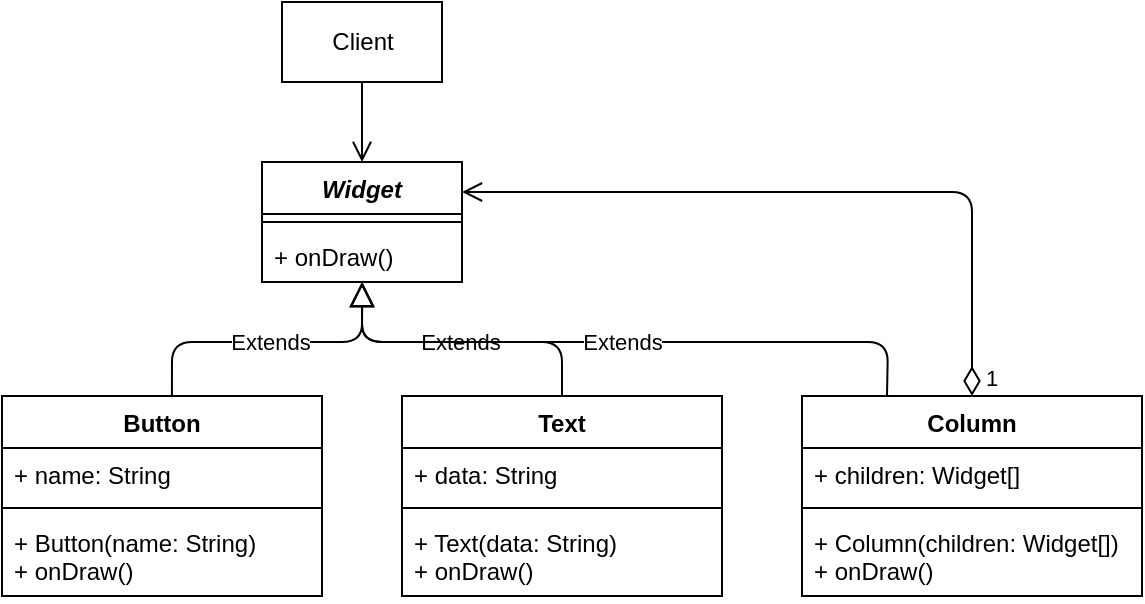 <mxfile version="14.6.13" type="device"><diagram id="5i3hP5S_06diLxTB2lTV" name="Страница 1"><mxGraphModel dx="1422" dy="822" grid="1" gridSize="10" guides="1" tooltips="1" connect="1" arrows="1" fold="1" page="1" pageScale="1" pageWidth="827" pageHeight="1169" math="0" shadow="0"><root><mxCell id="0"/><mxCell id="1" parent="0"/><mxCell id="AWLycH8JtDwvOI0LmtJs-1" value="Widget" style="swimlane;fontStyle=3;align=center;verticalAlign=top;childLayout=stackLayout;horizontal=1;startSize=26;horizontalStack=0;resizeParent=1;resizeParentMax=0;resizeLast=0;collapsible=1;marginBottom=0;" vertex="1" parent="1"><mxGeometry x="160" y="600" width="100" height="60" as="geometry"/></mxCell><mxCell id="AWLycH8JtDwvOI0LmtJs-3" value="" style="line;strokeWidth=1;fillColor=none;align=left;verticalAlign=middle;spacingTop=-1;spacingLeft=3;spacingRight=3;rotatable=0;labelPosition=right;points=[];portConstraint=eastwest;" vertex="1" parent="AWLycH8JtDwvOI0LmtJs-1"><mxGeometry y="26" width="100" height="8" as="geometry"/></mxCell><mxCell id="AWLycH8JtDwvOI0LmtJs-4" value="+ onDraw()" style="text;strokeColor=none;fillColor=none;align=left;verticalAlign=top;spacingLeft=4;spacingRight=4;overflow=hidden;rotatable=0;points=[[0,0.5],[1,0.5]];portConstraint=eastwest;" vertex="1" parent="AWLycH8JtDwvOI0LmtJs-1"><mxGeometry y="34" width="100" height="26" as="geometry"/></mxCell><mxCell id="AWLycH8JtDwvOI0LmtJs-5" value="Text" style="swimlane;fontStyle=1;align=center;verticalAlign=top;childLayout=stackLayout;horizontal=1;startSize=26;horizontalStack=0;resizeParent=1;resizeParentMax=0;resizeLast=0;collapsible=1;marginBottom=0;" vertex="1" parent="1"><mxGeometry x="230" y="717" width="160" height="100" as="geometry"/></mxCell><mxCell id="AWLycH8JtDwvOI0LmtJs-6" value="+ data: String" style="text;strokeColor=none;fillColor=none;align=left;verticalAlign=top;spacingLeft=4;spacingRight=4;overflow=hidden;rotatable=0;points=[[0,0.5],[1,0.5]];portConstraint=eastwest;" vertex="1" parent="AWLycH8JtDwvOI0LmtJs-5"><mxGeometry y="26" width="160" height="26" as="geometry"/></mxCell><mxCell id="AWLycH8JtDwvOI0LmtJs-7" value="" style="line;strokeWidth=1;fillColor=none;align=left;verticalAlign=middle;spacingTop=-1;spacingLeft=3;spacingRight=3;rotatable=0;labelPosition=right;points=[];portConstraint=eastwest;" vertex="1" parent="AWLycH8JtDwvOI0LmtJs-5"><mxGeometry y="52" width="160" height="8" as="geometry"/></mxCell><mxCell id="AWLycH8JtDwvOI0LmtJs-8" value="+ Text(data: String)&#10;+ onDraw()" style="text;strokeColor=none;fillColor=none;align=left;verticalAlign=top;spacingLeft=4;spacingRight=4;overflow=hidden;rotatable=0;points=[[0,0.5],[1,0.5]];portConstraint=eastwest;" vertex="1" parent="AWLycH8JtDwvOI0LmtJs-5"><mxGeometry y="60" width="160" height="40" as="geometry"/></mxCell><mxCell id="AWLycH8JtDwvOI0LmtJs-9" value="Extends" style="endArrow=block;endSize=10;endFill=0;html=1;entryX=0.5;entryY=1.004;entryDx=0;entryDy=0;entryPerimeter=0;exitX=0.5;exitY=0;exitDx=0;exitDy=0;" edge="1" parent="1" source="AWLycH8JtDwvOI0LmtJs-5" target="AWLycH8JtDwvOI0LmtJs-4"><mxGeometry width="160" relative="1" as="geometry"><mxPoint x="250" y="760" as="sourcePoint"/><mxPoint x="410" y="760" as="targetPoint"/><Array as="points"><mxPoint x="310" y="690"/><mxPoint x="210" y="690"/></Array></mxGeometry></mxCell><mxCell id="AWLycH8JtDwvOI0LmtJs-10" value="Button" style="swimlane;fontStyle=1;align=center;verticalAlign=top;childLayout=stackLayout;horizontal=1;startSize=26;horizontalStack=0;resizeParent=1;resizeParentMax=0;resizeLast=0;collapsible=1;marginBottom=0;" vertex="1" parent="1"><mxGeometry x="30" y="717" width="160" height="100" as="geometry"/></mxCell><mxCell id="AWLycH8JtDwvOI0LmtJs-11" value="+ name: String" style="text;strokeColor=none;fillColor=none;align=left;verticalAlign=top;spacingLeft=4;spacingRight=4;overflow=hidden;rotatable=0;points=[[0,0.5],[1,0.5]];portConstraint=eastwest;" vertex="1" parent="AWLycH8JtDwvOI0LmtJs-10"><mxGeometry y="26" width="160" height="26" as="geometry"/></mxCell><mxCell id="AWLycH8JtDwvOI0LmtJs-12" value="" style="line;strokeWidth=1;fillColor=none;align=left;verticalAlign=middle;spacingTop=-1;spacingLeft=3;spacingRight=3;rotatable=0;labelPosition=right;points=[];portConstraint=eastwest;" vertex="1" parent="AWLycH8JtDwvOI0LmtJs-10"><mxGeometry y="52" width="160" height="8" as="geometry"/></mxCell><mxCell id="AWLycH8JtDwvOI0LmtJs-13" value="+ Button(name: String)&#10;+ onDraw()" style="text;strokeColor=none;fillColor=none;align=left;verticalAlign=top;spacingLeft=4;spacingRight=4;overflow=hidden;rotatable=0;points=[[0,0.5],[1,0.5]];portConstraint=eastwest;" vertex="1" parent="AWLycH8JtDwvOI0LmtJs-10"><mxGeometry y="60" width="160" height="40" as="geometry"/></mxCell><mxCell id="AWLycH8JtDwvOI0LmtJs-14" value="Extends" style="endArrow=block;endSize=10;endFill=0;html=1;entryX=0.501;entryY=0.996;entryDx=0;entryDy=0;entryPerimeter=0;exitX=0.531;exitY=-0.001;exitDx=0;exitDy=0;exitPerimeter=0;" edge="1" parent="1" source="AWLycH8JtDwvOI0LmtJs-10" target="AWLycH8JtDwvOI0LmtJs-4"><mxGeometry width="160" relative="1" as="geometry"><mxPoint x="140" y="870" as="sourcePoint"/><mxPoint x="210" y="660" as="targetPoint"/><Array as="points"><mxPoint x="115" y="690"/><mxPoint x="210" y="690"/></Array></mxGeometry></mxCell><mxCell id="AWLycH8JtDwvOI0LmtJs-15" value="Column" style="swimlane;fontStyle=1;align=center;verticalAlign=top;childLayout=stackLayout;horizontal=1;startSize=26;horizontalStack=0;resizeParent=1;resizeParentMax=0;resizeLast=0;collapsible=1;marginBottom=0;" vertex="1" parent="1"><mxGeometry x="430" y="717" width="170" height="100" as="geometry"/></mxCell><mxCell id="AWLycH8JtDwvOI0LmtJs-16" value="+ children: Widget[]" style="text;strokeColor=none;fillColor=none;align=left;verticalAlign=top;spacingLeft=4;spacingRight=4;overflow=hidden;rotatable=0;points=[[0,0.5],[1,0.5]];portConstraint=eastwest;" vertex="1" parent="AWLycH8JtDwvOI0LmtJs-15"><mxGeometry y="26" width="170" height="26" as="geometry"/></mxCell><mxCell id="AWLycH8JtDwvOI0LmtJs-17" value="" style="line;strokeWidth=1;fillColor=none;align=left;verticalAlign=middle;spacingTop=-1;spacingLeft=3;spacingRight=3;rotatable=0;labelPosition=right;points=[];portConstraint=eastwest;" vertex="1" parent="AWLycH8JtDwvOI0LmtJs-15"><mxGeometry y="52" width="170" height="8" as="geometry"/></mxCell><mxCell id="AWLycH8JtDwvOI0LmtJs-18" value="+ Column(children: Widget[])&#10;+ onDraw()" style="text;strokeColor=none;fillColor=none;align=left;verticalAlign=top;spacingLeft=4;spacingRight=4;overflow=hidden;rotatable=0;points=[[0,0.5],[1,0.5]];portConstraint=eastwest;" vertex="1" parent="AWLycH8JtDwvOI0LmtJs-15"><mxGeometry y="60" width="170" height="40" as="geometry"/></mxCell><mxCell id="AWLycH8JtDwvOI0LmtJs-19" value="Extends" style="endArrow=block;endSize=10;endFill=0;html=1;exitX=0.25;exitY=0;exitDx=0;exitDy=0;" edge="1" parent="1" source="AWLycH8JtDwvOI0LmtJs-15"><mxGeometry width="160" relative="1" as="geometry"><mxPoint x="460" y="670" as="sourcePoint"/><mxPoint x="210" y="660" as="targetPoint"/><Array as="points"><mxPoint x="473" y="690"/><mxPoint x="210" y="690"/></Array></mxGeometry></mxCell><mxCell id="AWLycH8JtDwvOI0LmtJs-20" value="1" style="endArrow=open;html=1;endSize=8;startArrow=diamondThin;startSize=12;startFill=0;edgeStyle=orthogonalEdgeStyle;align=left;verticalAlign=bottom;exitX=0.5;exitY=0;exitDx=0;exitDy=0;entryX=1;entryY=0.25;entryDx=0;entryDy=0;" edge="1" parent="1" source="AWLycH8JtDwvOI0LmtJs-15" target="AWLycH8JtDwvOI0LmtJs-1"><mxGeometry x="-1" y="-5" relative="1" as="geometry"><mxPoint x="340" y="710" as="sourcePoint"/><mxPoint x="500" y="710" as="targetPoint"/><mxPoint as="offset"/></mxGeometry></mxCell><mxCell id="AWLycH8JtDwvOI0LmtJs-21" value="Client" style="html=1;" vertex="1" parent="1"><mxGeometry x="170" y="520" width="80" height="40" as="geometry"/></mxCell><mxCell id="AWLycH8JtDwvOI0LmtJs-22" value="" style="endArrow=open;endFill=1;endSize=8;html=1;exitX=0.5;exitY=1;exitDx=0;exitDy=0;entryX=0.5;entryY=0;entryDx=0;entryDy=0;" edge="1" parent="1" source="AWLycH8JtDwvOI0LmtJs-21" target="AWLycH8JtDwvOI0LmtJs-1"><mxGeometry width="160" relative="1" as="geometry"><mxPoint x="240" y="650" as="sourcePoint"/><mxPoint x="400" y="650" as="targetPoint"/></mxGeometry></mxCell></root></mxGraphModel></diagram></mxfile>